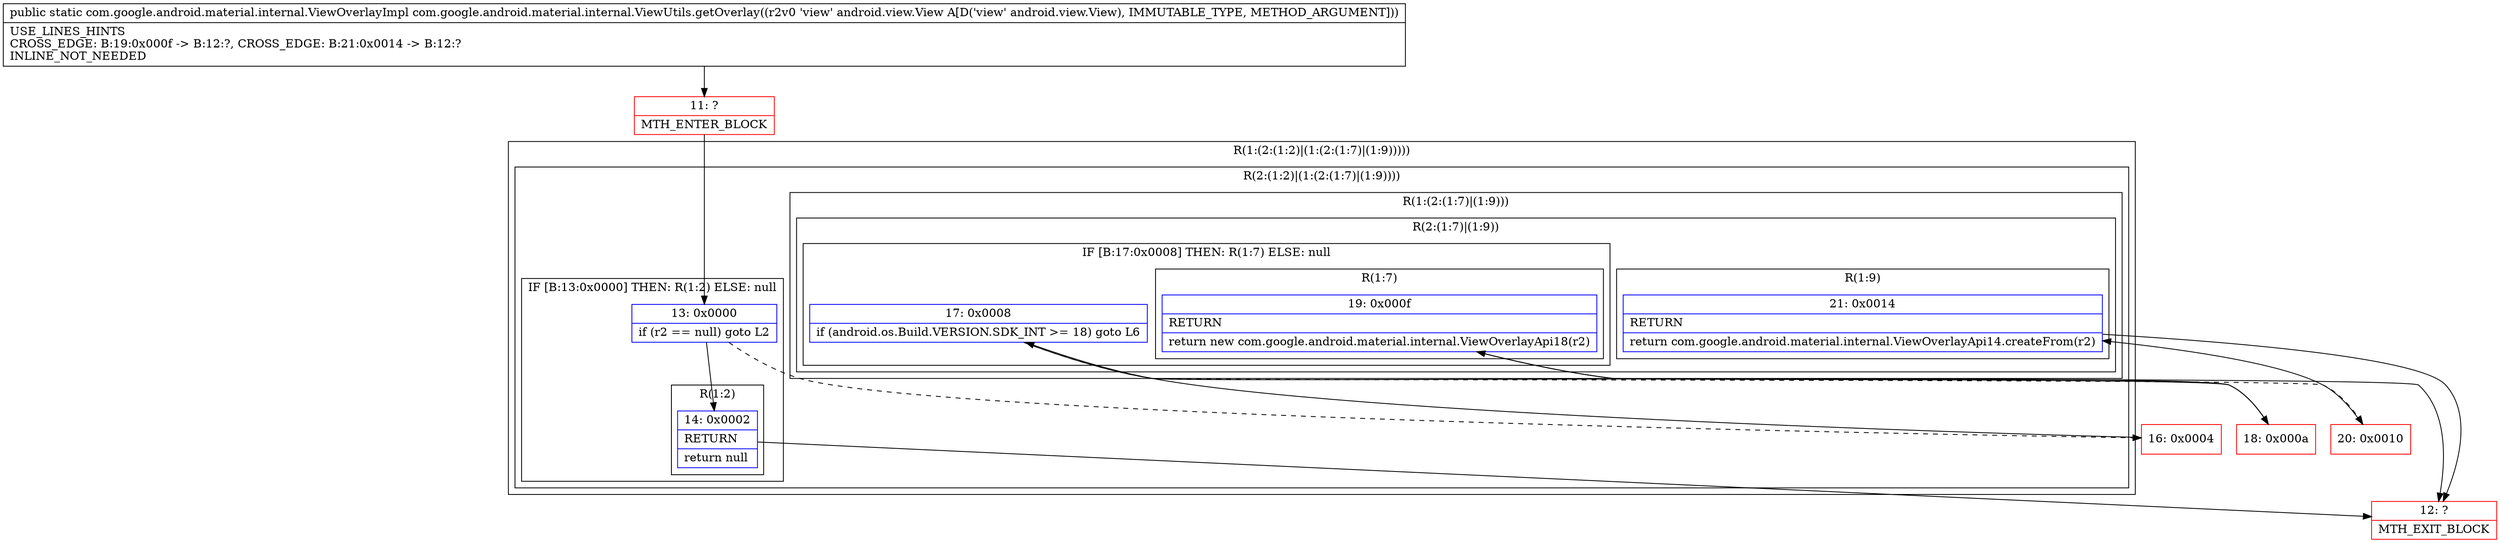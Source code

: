 digraph "CFG forcom.google.android.material.internal.ViewUtils.getOverlay(Landroid\/view\/View;)Lcom\/google\/android\/material\/internal\/ViewOverlayImpl;" {
subgraph cluster_Region_1777855685 {
label = "R(1:(2:(1:2)|(1:(2:(1:7)|(1:9)))))";
node [shape=record,color=blue];
subgraph cluster_Region_1616286727 {
label = "R(2:(1:2)|(1:(2:(1:7)|(1:9))))";
node [shape=record,color=blue];
subgraph cluster_IfRegion_1730759899 {
label = "IF [B:13:0x0000] THEN: R(1:2) ELSE: null";
node [shape=record,color=blue];
Node_13 [shape=record,label="{13\:\ 0x0000|if (r2 == null) goto L2\l}"];
subgraph cluster_Region_1356643402 {
label = "R(1:2)";
node [shape=record,color=blue];
Node_14 [shape=record,label="{14\:\ 0x0002|RETURN\l|return null\l}"];
}
}
subgraph cluster_Region_102490960 {
label = "R(1:(2:(1:7)|(1:9)))";
node [shape=record,color=blue];
subgraph cluster_Region_1387903288 {
label = "R(2:(1:7)|(1:9))";
node [shape=record,color=blue];
subgraph cluster_IfRegion_2145085472 {
label = "IF [B:17:0x0008] THEN: R(1:7) ELSE: null";
node [shape=record,color=blue];
Node_17 [shape=record,label="{17\:\ 0x0008|if (android.os.Build.VERSION.SDK_INT \>= 18) goto L6\l}"];
subgraph cluster_Region_1246803325 {
label = "R(1:7)";
node [shape=record,color=blue];
Node_19 [shape=record,label="{19\:\ 0x000f|RETURN\l|return new com.google.android.material.internal.ViewOverlayApi18(r2)\l}"];
}
}
subgraph cluster_Region_327732740 {
label = "R(1:9)";
node [shape=record,color=blue];
Node_21 [shape=record,label="{21\:\ 0x0014|RETURN\l|return com.google.android.material.internal.ViewOverlayApi14.createFrom(r2)\l}"];
}
}
}
}
}
Node_11 [shape=record,color=red,label="{11\:\ ?|MTH_ENTER_BLOCK\l}"];
Node_12 [shape=record,color=red,label="{12\:\ ?|MTH_EXIT_BLOCK\l}"];
Node_16 [shape=record,color=red,label="{16\:\ 0x0004}"];
Node_18 [shape=record,color=red,label="{18\:\ 0x000a}"];
Node_20 [shape=record,color=red,label="{20\:\ 0x0010}"];
MethodNode[shape=record,label="{public static com.google.android.material.internal.ViewOverlayImpl com.google.android.material.internal.ViewUtils.getOverlay((r2v0 'view' android.view.View A[D('view' android.view.View), IMMUTABLE_TYPE, METHOD_ARGUMENT]))  | USE_LINES_HINTS\lCROSS_EDGE: B:19:0x000f \-\> B:12:?, CROSS_EDGE: B:21:0x0014 \-\> B:12:?\lINLINE_NOT_NEEDED\l}"];
MethodNode -> Node_11;Node_13 -> Node_14;
Node_13 -> Node_16[style=dashed];
Node_14 -> Node_12;
Node_17 -> Node_18;
Node_17 -> Node_20[style=dashed];
Node_19 -> Node_12;
Node_21 -> Node_12;
Node_11 -> Node_13;
Node_16 -> Node_17;
Node_18 -> Node_19;
Node_20 -> Node_21;
}

